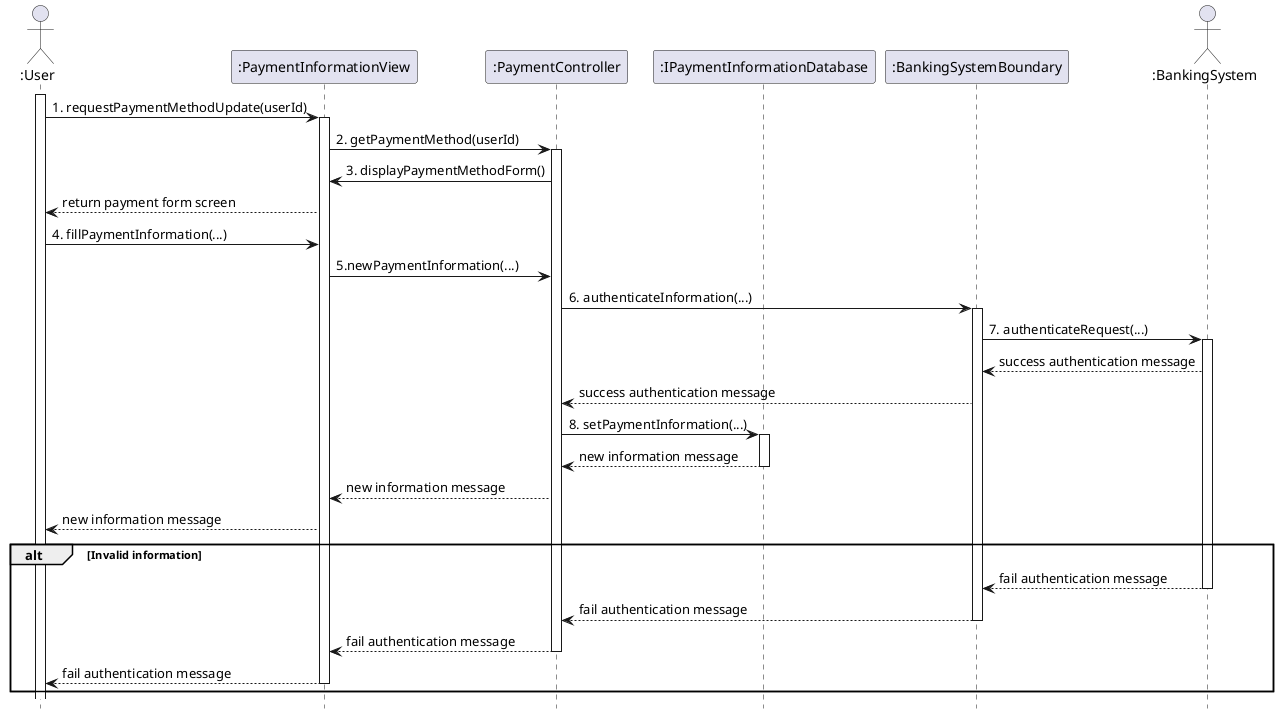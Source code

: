 @startuml 
hide footbox


actor ":User" as User
participant ":PaymentInformationView" as PaymentInformationView
participant ":PaymentController" as PaymentController
participant ":IPaymentInformationDatabase" as PaymentInformation
participant ":BankingSystemBoundary" as BankingSystemBoundary
actor ":BankingSystem" as BankingSystem

User ++
  User -> PaymentInformationView : 1. requestPaymentMethodUpdate(userId)
  activate PaymentInformationView
    PaymentInformationView -> PaymentController : 2. getPaymentMethod(userId)
    activate PaymentController
      PaymentController -> PaymentInformationView: 3. displayPaymentMethodForm()
      PaymentInformationView --> User: return payment form screen
  User -> PaymentInformationView: 4. fillPaymentInformation(...)
    PaymentInformationView -> PaymentController: 5.newPaymentInformation(...)
      PaymentController -> BankingSystemBoundary: 6. authenticateInformation(...)
      activate BankingSystemBoundary
        BankingSystemBoundary -> BankingSystem: 7. authenticateRequest(...)
        activate BankingSystem
          BankingSystem --> BankingSystemBoundary: success authentication message
        BankingSystemBoundary --> PaymentController: success authentication message
      PaymentController -> PaymentInformation: 8. setPaymentInformation(...)
      activate PaymentInformation
        PaymentInformation --> PaymentController: new information message
      deactivate PaymentInformation
      PaymentController --> PaymentInformationView: new information message
    PaymentInformationView --> User: new information message

alt Invalid information
  
  BankingSystem --> BankingSystemBoundary: fail authentication message
  BankingSystem --
    BankingSystemBoundary --> PaymentController: fail authentication message
    
  deactivate BankingSystemBoundary
    PaymentController --> PaymentInformationView: fail authentication message
    
  deactivate PaymentController
    PaymentInformationView --> User: fail authentication message
    
  deactivate PaymentInformationView
end

@enduml